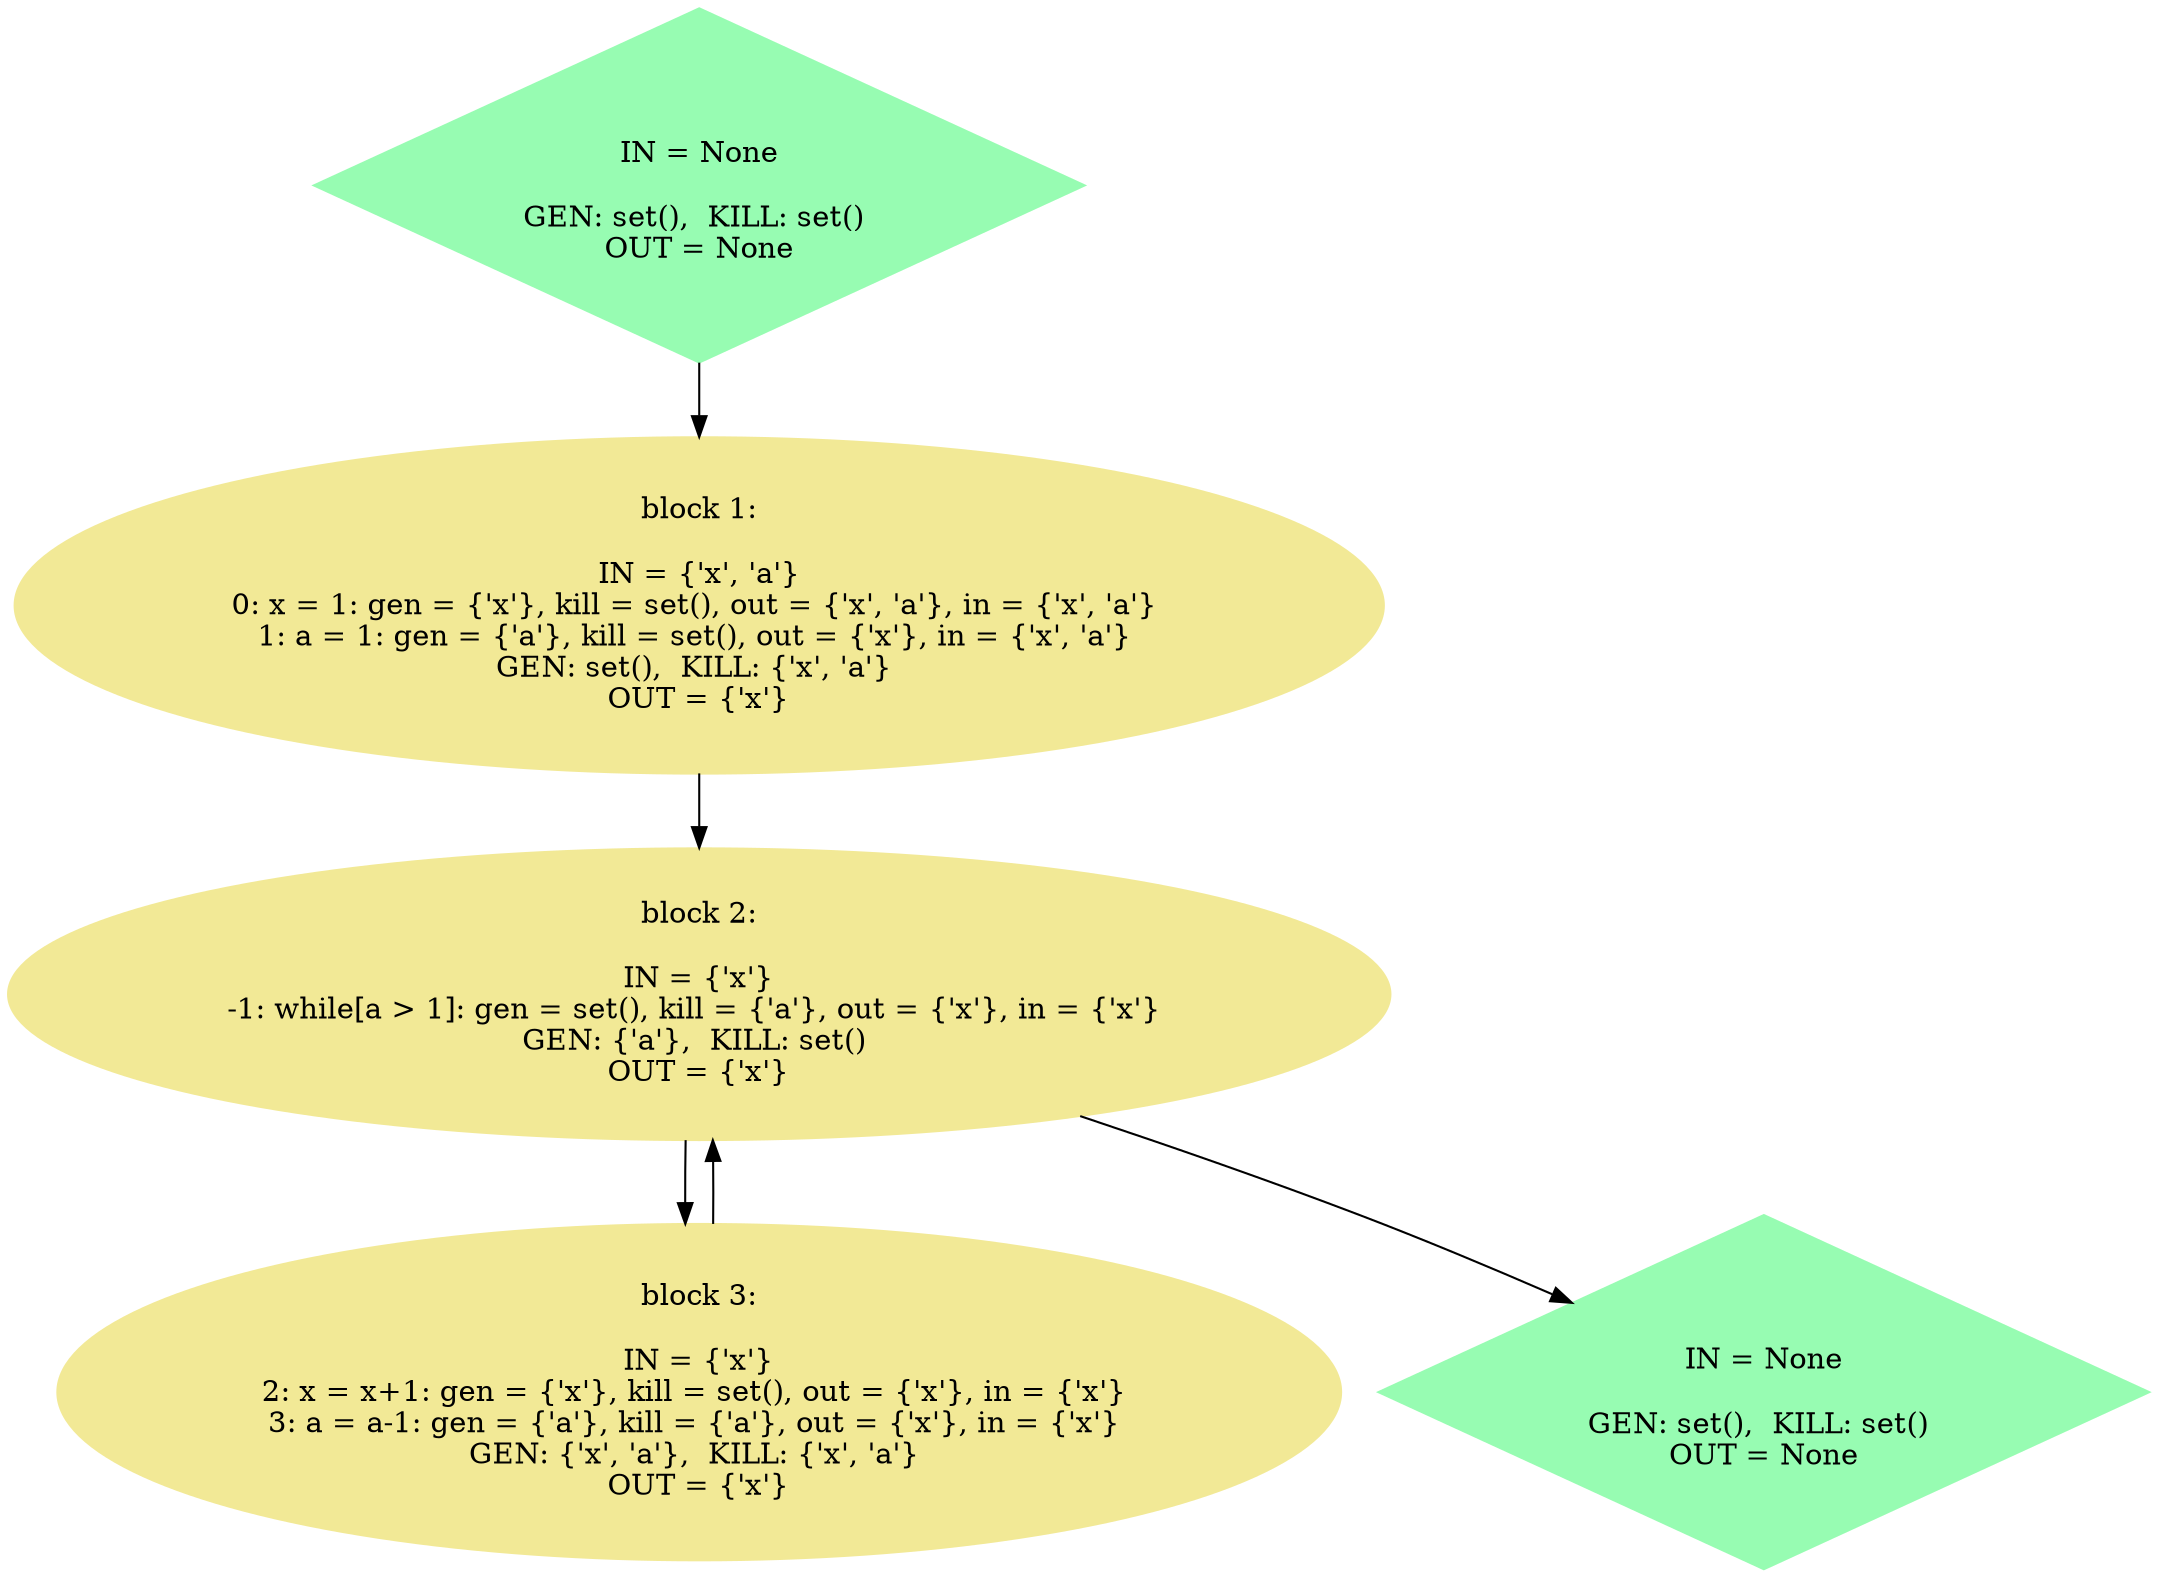 // CFG
digraph {
	node [color="#97fcb2" shape=diamond style=filled]
	0 [label="
IN = None

GEN: set(),  KILL: set() 
OUT = None"]
	node [color="#f2e996" shape=ellipse style=filled]
	1 [label="block 1:

IN = {'x', 'a'}
0: x = 1: gen = {'x'}, kill = set(), out = {'x', 'a'}, in = {'x', 'a'} 
1: a = 1: gen = {'a'}, kill = set(), out = {'x'}, in = {'x', 'a'} 
GEN: set(),  KILL: {'x', 'a'} 
OUT = {'x'}"]
	node [color="#f2e996" shape=ellipse style=filled]
	2 [label="block 2:

IN = {'x'}
-1: while[a > 1]: gen = set(), kill = {'a'}, out = {'x'}, in = {'x'} 
GEN: {'a'},  KILL: set() 
OUT = {'x'}"]
	node [color="#f2e996" shape=ellipse style=filled]
	3 [label="block 3:

IN = {'x'}
2: x = x+1: gen = {'x'}, kill = set(), out = {'x'}, in = {'x'} 
3: a = a-1: gen = {'a'}, kill = {'a'}, out = {'x'}, in = {'x'} 
GEN: {'x', 'a'},  KILL: {'x', 'a'} 
OUT = {'x'}"]
	node [color="#f2e996" shape=ellipse style=filled]
	node [color="#97fcb2" shape=diamond style=filled]
	4 [label="
IN = None

GEN: set(),  KILL: set() 
OUT = None"]
	node [color="#f2e996" shape=ellipse style=filled]
	0 -> 1
	1 -> 2
	2 -> 3
	2 -> 4
	3 -> 2
}
